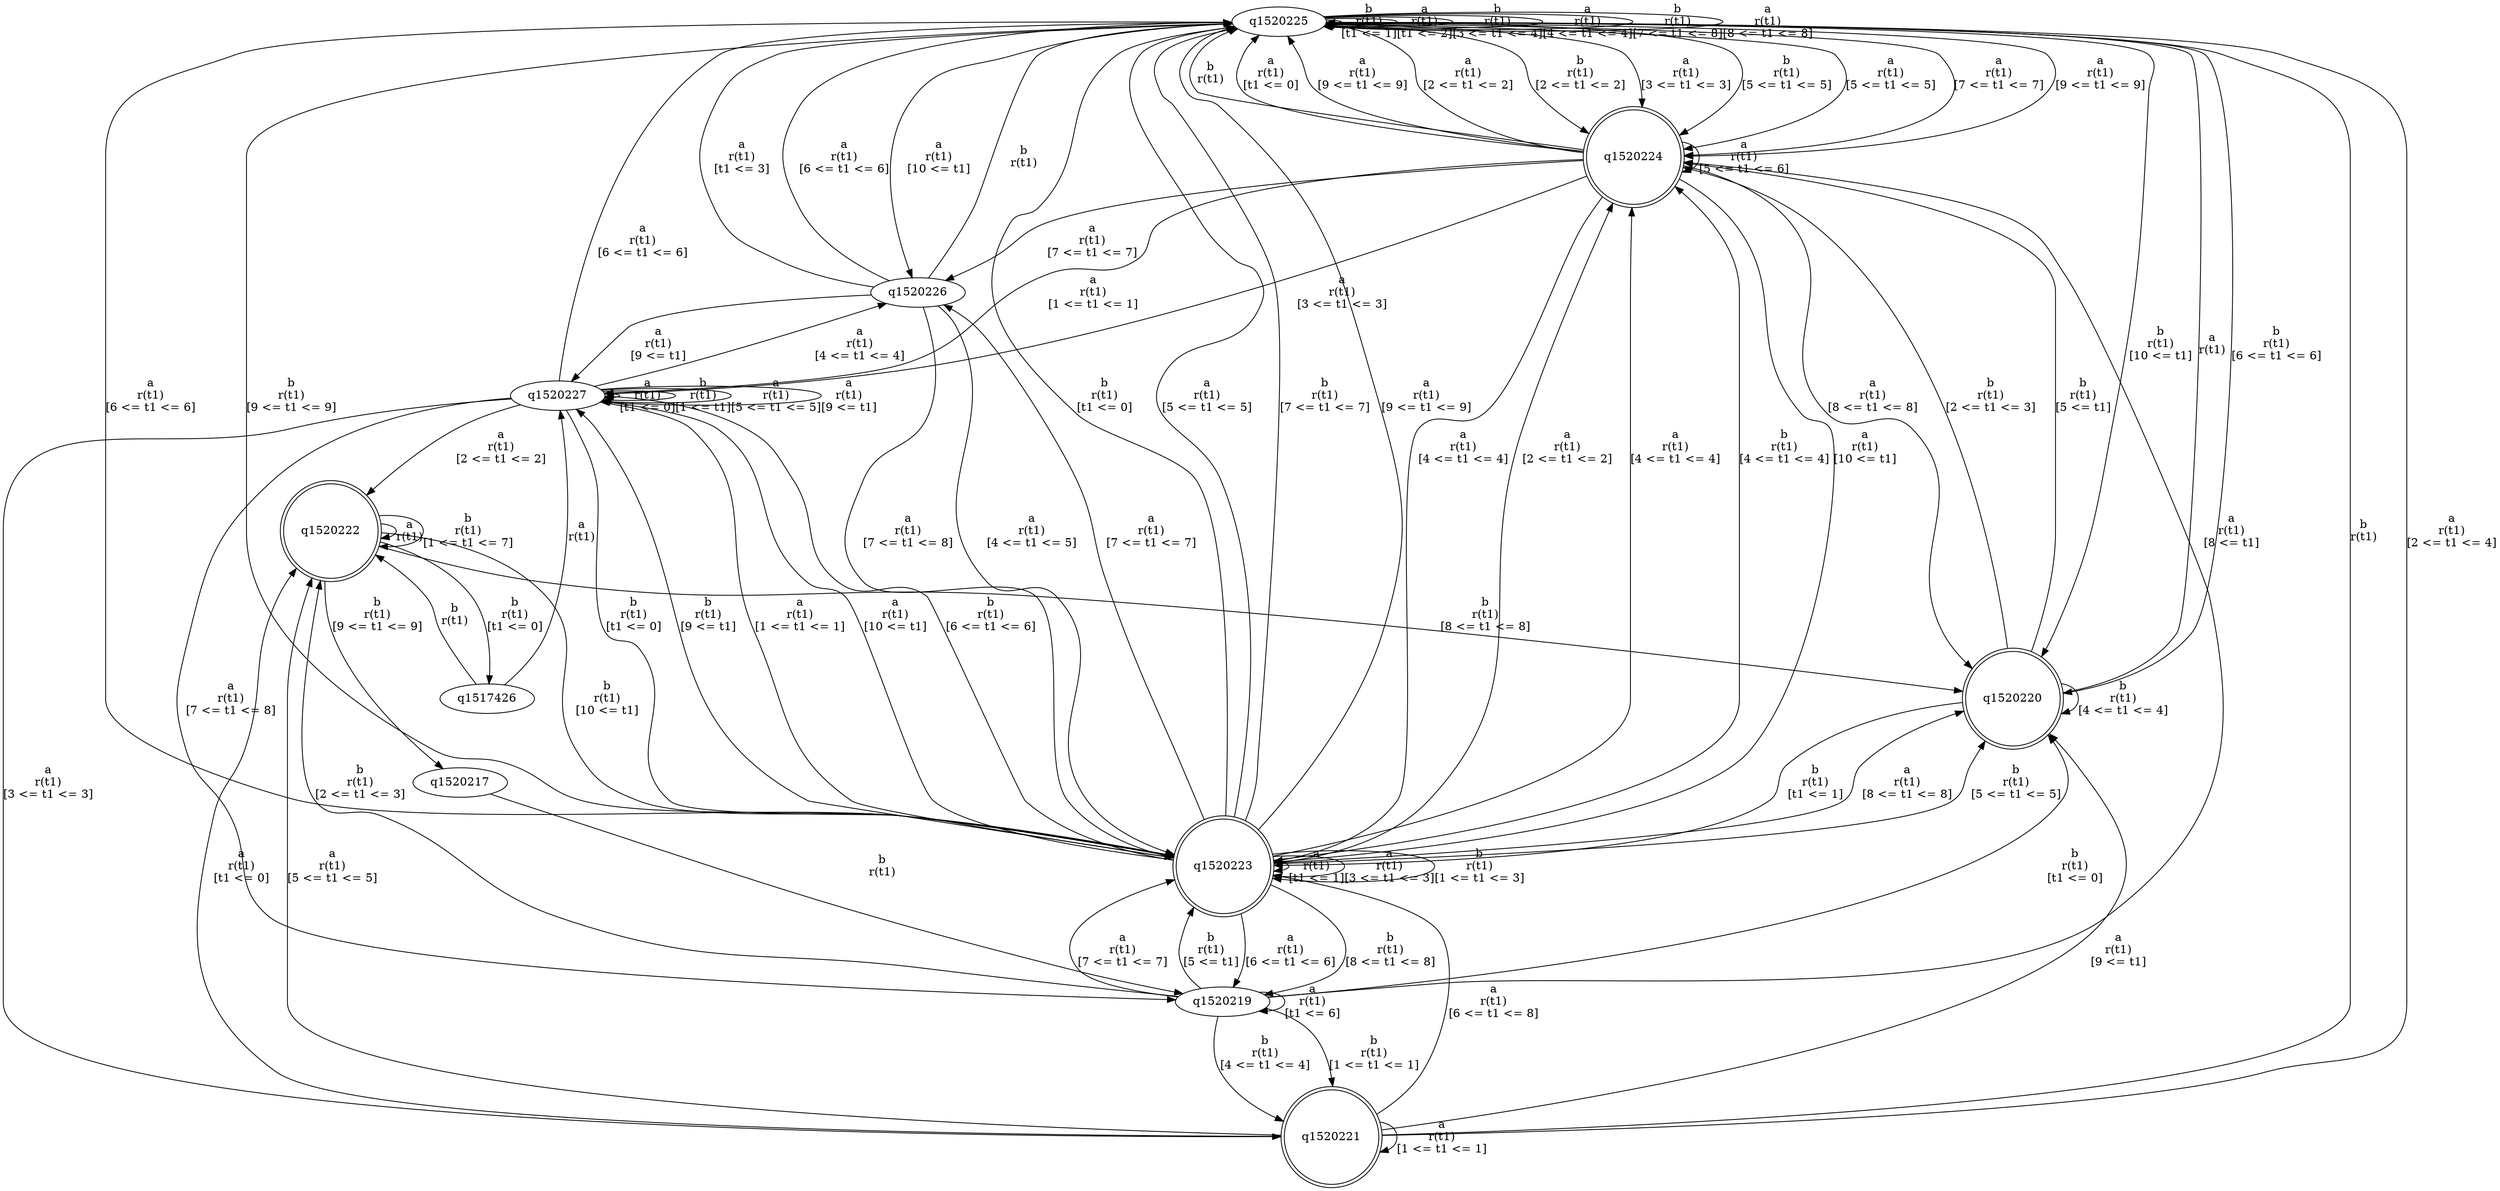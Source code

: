 digraph "tests_1/test57/solution101/solution_verwer" {
	q1520225[label=q1520225]
	q1520224[label=q1520224 shape=doublecircle]
	q1520220[label=q1520220 shape=doublecircle]
	q1520223[label=q1520223 shape=doublecircle]
	q1520219[label=q1520219]
	q1520221[label=q1520221 shape=doublecircle]
	q1520222[label=q1520222 shape=doublecircle]
	q1517426[label=q1517426]
	q1520227[label=q1520227]
	q1520226[label=q1520226]
	q1520217[label=q1520217]
	q1520225 -> q1520225[label="b\nr(t1)\n[t1 <= 1]"]
	q1520225 -> q1520224[label="b\nr(t1)\n[2 <= t1 <= 2]"]
	q1520224 -> q1520225[label="b\nr(t1)\n"]
	q1520224 -> q1520225[label="a\nr(t1)\n[t1 <= 0]"]
	q1520224 -> q1520220[label="a\nr(t1)\n[8 <= t1 <= 8]"]
	q1520220 -> q1520225[label="a\nr(t1)\n"]
	q1520220 -> q1520223[label="b\nr(t1)\n[t1 <= 1]"]
	q1520223 -> q1520223[label="a\nr(t1)\n[t1 <= 1]"]
	q1520223 -> q1520225[label="b\nr(t1)\n[t1 <= 0]"]
	q1520223 -> q1520224[label="a\nr(t1)\n[2 <= t1 <= 2]"]
	q1520223 -> q1520223[label="a\nr(t1)\n[3 <= t1 <= 3]"]
	q1520223 -> q1520224[label="a\nr(t1)\n[4 <= t1 <= 4]"]
	q1520223 -> q1520223[label="b\nr(t1)\n[1 <= t1 <= 3]"]
	q1520223 -> q1520225[label="a\nr(t1)\n[5 <= t1 <= 5]"]
	q1520223 -> q1520224[label="b\nr(t1)\n[4 <= t1 <= 4]"]
	q1520223 -> q1520219[label="a\nr(t1)\n[6 <= t1 <= 6]"]
	q1520219 -> q1520220[label="b\nr(t1)\n[t1 <= 0]"]
	q1520219 -> q1520219[label="a\nr(t1)\n[t1 <= 6]"]
	q1520219 -> q1520221[label="b\nr(t1)\n[1 <= t1 <= 1]"]
	q1520221 -> q1520225[label="b\nr(t1)\n"]
	q1520221 -> q1520222[label="a\nr(t1)\n[t1 <= 0]"]
	q1520222 -> q1520222[label="a\nr(t1)\n"]
	q1520222 -> q1517426[label="b\nr(t1)\n[t1 <= 0]"]
	q1517426 -> q1520227[label="a\nr(t1)\n"]
	q1520227 -> q1520223[label="b\nr(t1)\n[t1 <= 0]"]
	q1520227 -> q1520227[label="a\nr(t1)\n[t1 <= 0]"]
	q1520227 -> q1520227[label="b\nr(t1)\n[1 <= t1]"]
	q1520227 -> q1520221[label="a\nr(t1)\n[3 <= t1 <= 3]"]
	q1520227 -> q1520223[label="a\nr(t1)\n[1 <= t1 <= 1]"]
	q1520227 -> q1520222[label="a\nr(t1)\n[2 <= t1 <= 2]"]
	q1520227 -> q1520226[label="a\nr(t1)\n[4 <= t1 <= 4]"]
	q1520226 -> q1520225[label="b\nr(t1)\n"]
	q1520226 -> q1520225[label="a\nr(t1)\n[t1 <= 3]"]
	q1520226 -> q1520223[label="a\nr(t1)\n[4 <= t1 <= 5]"]
	q1520226 -> q1520225[label="a\nr(t1)\n[6 <= t1 <= 6]"]
	q1520226 -> q1520223[label="a\nr(t1)\n[7 <= t1 <= 8]"]
	q1520226 -> q1520227[label="a\nr(t1)\n[9 <= t1]"]
	q1520227 -> q1520227[label="a\nr(t1)\n[5 <= t1 <= 5]"]
	q1520227 -> q1520225[label="a\nr(t1)\n[6 <= t1 <= 6]"]
	q1520227 -> q1520227[label="a\nr(t1)\n[9 <= t1]"]
	q1520227 -> q1520219[label="a\nr(t1)\n[7 <= t1 <= 8]"]
	q1517426 -> q1520222[label="b\nr(t1)\n"]
	q1520222 -> q1520222[label="b\nr(t1)\n[1 <= t1 <= 7]"]
	q1520222 -> q1520220[label="b\nr(t1)\n[8 <= t1 <= 8]"]
	q1520222 -> q1520217[label="b\nr(t1)\n[9 <= t1 <= 9]"]
	q1520217 -> q1520219[label="b\nr(t1)\n"]
	q1520222 -> q1520223[label="b\nr(t1)\n[10 <= t1]"]
	q1520221 -> q1520221[label="a\nr(t1)\n[1 <= t1 <= 1]"]
	q1520221 -> q1520225[label="a\nr(t1)\n[2 <= t1 <= 4]"]
	q1520221 -> q1520222[label="a\nr(t1)\n[5 <= t1 <= 5]"]
	q1520221 -> q1520223[label="a\nr(t1)\n[6 <= t1 <= 8]"]
	q1520221 -> q1520220[label="a\nr(t1)\n[9 <= t1]"]
	q1520219 -> q1520223[label="a\nr(t1)\n[7 <= t1 <= 7]"]
	q1520219 -> q1520224[label="a\nr(t1)\n[8 <= t1]"]
	q1520219 -> q1520221[label="b\nr(t1)\n[4 <= t1 <= 4]"]
	q1520219 -> q1520223[label="b\nr(t1)\n[5 <= t1]"]
	q1520219 -> q1520222[label="b\nr(t1)\n[2 <= t1 <= 3]"]
	q1520223 -> q1520226[label="a\nr(t1)\n[7 <= t1 <= 7]"]
	q1520223 -> q1520225[label="b\nr(t1)\n[7 <= t1 <= 7]"]
	q1520223 -> q1520220[label="a\nr(t1)\n[8 <= t1 <= 8]"]
	q1520223 -> q1520219[label="b\nr(t1)\n[8 <= t1 <= 8]"]
	q1520223 -> q1520227[label="b\nr(t1)\n[9 <= t1]"]
	q1520223 -> q1520225[label="a\nr(t1)\n[9 <= t1 <= 9]"]
	q1520223 -> q1520227[label="a\nr(t1)\n[10 <= t1]"]
	q1520223 -> q1520220[label="b\nr(t1)\n[5 <= t1 <= 5]"]
	q1520223 -> q1520227[label="b\nr(t1)\n[6 <= t1 <= 6]"]
	q1520220 -> q1520224[label="b\nr(t1)\n[2 <= t1 <= 3]"]
	q1520220 -> q1520220[label="b\nr(t1)\n[4 <= t1 <= 4]"]
	q1520220 -> q1520224[label="b\nr(t1)\n[5 <= t1]"]
	q1520224 -> q1520227[label="a\nr(t1)\n[1 <= t1 <= 1]"]
	q1520224 -> q1520225[label="a\nr(t1)\n[9 <= t1 <= 9]"]
	q1520224 -> q1520223[label="a\nr(t1)\n[10 <= t1]"]
	q1520224 -> q1520225[label="a\nr(t1)\n[2 <= t1 <= 2]"]
	q1520224 -> q1520227[label="a\nr(t1)\n[3 <= t1 <= 3]"]
	q1520224 -> q1520223[label="a\nr(t1)\n[4 <= t1 <= 4]"]
	q1520224 -> q1520224[label="a\nr(t1)\n[5 <= t1 <= 6]"]
	q1520224 -> q1520226[label="a\nr(t1)\n[7 <= t1 <= 7]"]
	q1520225 -> q1520225[label="a\nr(t1)\n[t1 <= 2]"]
	q1520225 -> q1520224[label="a\nr(t1)\n[3 <= t1 <= 3]"]
	q1520225 -> q1520225[label="b\nr(t1)\n[3 <= t1 <= 4]"]
	q1520225 -> q1520225[label="a\nr(t1)\n[4 <= t1 <= 4]"]
	q1520225 -> q1520224[label="b\nr(t1)\n[5 <= t1 <= 5]"]
	q1520225 -> q1520224[label="a\nr(t1)\n[5 <= t1 <= 5]"]
	q1520225 -> q1520220[label="b\nr(t1)\n[6 <= t1 <= 6]"]
	q1520225 -> q1520223[label="a\nr(t1)\n[6 <= t1 <= 6]"]
	q1520225 -> q1520224[label="a\nr(t1)\n[7 <= t1 <= 7]"]
	q1520225 -> q1520225[label="b\nr(t1)\n[7 <= t1 <= 8]"]
	q1520225 -> q1520225[label="a\nr(t1)\n[8 <= t1 <= 8]"]
	q1520225 -> q1520223[label="b\nr(t1)\n[9 <= t1 <= 9]"]
	q1520225 -> q1520220[label="b\nr(t1)\n[10 <= t1]"]
	q1520225 -> q1520224[label="a\nr(t1)\n[9 <= t1 <= 9]"]
	q1520225 -> q1520226[label="a\nr(t1)\n[10 <= t1]"]
}
